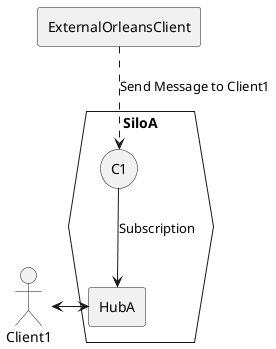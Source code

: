 ' docker run -d -p 8080:8080 --name plantuml plantuml/plantuml-server:jetty
@startuml Orleans.SignalR.Client
hexagon SiloA {
    storage C1
    agent HubA
}

rectangle ExternalOrleansClient
actor Client1

Client1 <-> HubA

C1 --> HubA : Subscription
ExternalOrleansClient ..> C1: Send Message to Client1

@enduml